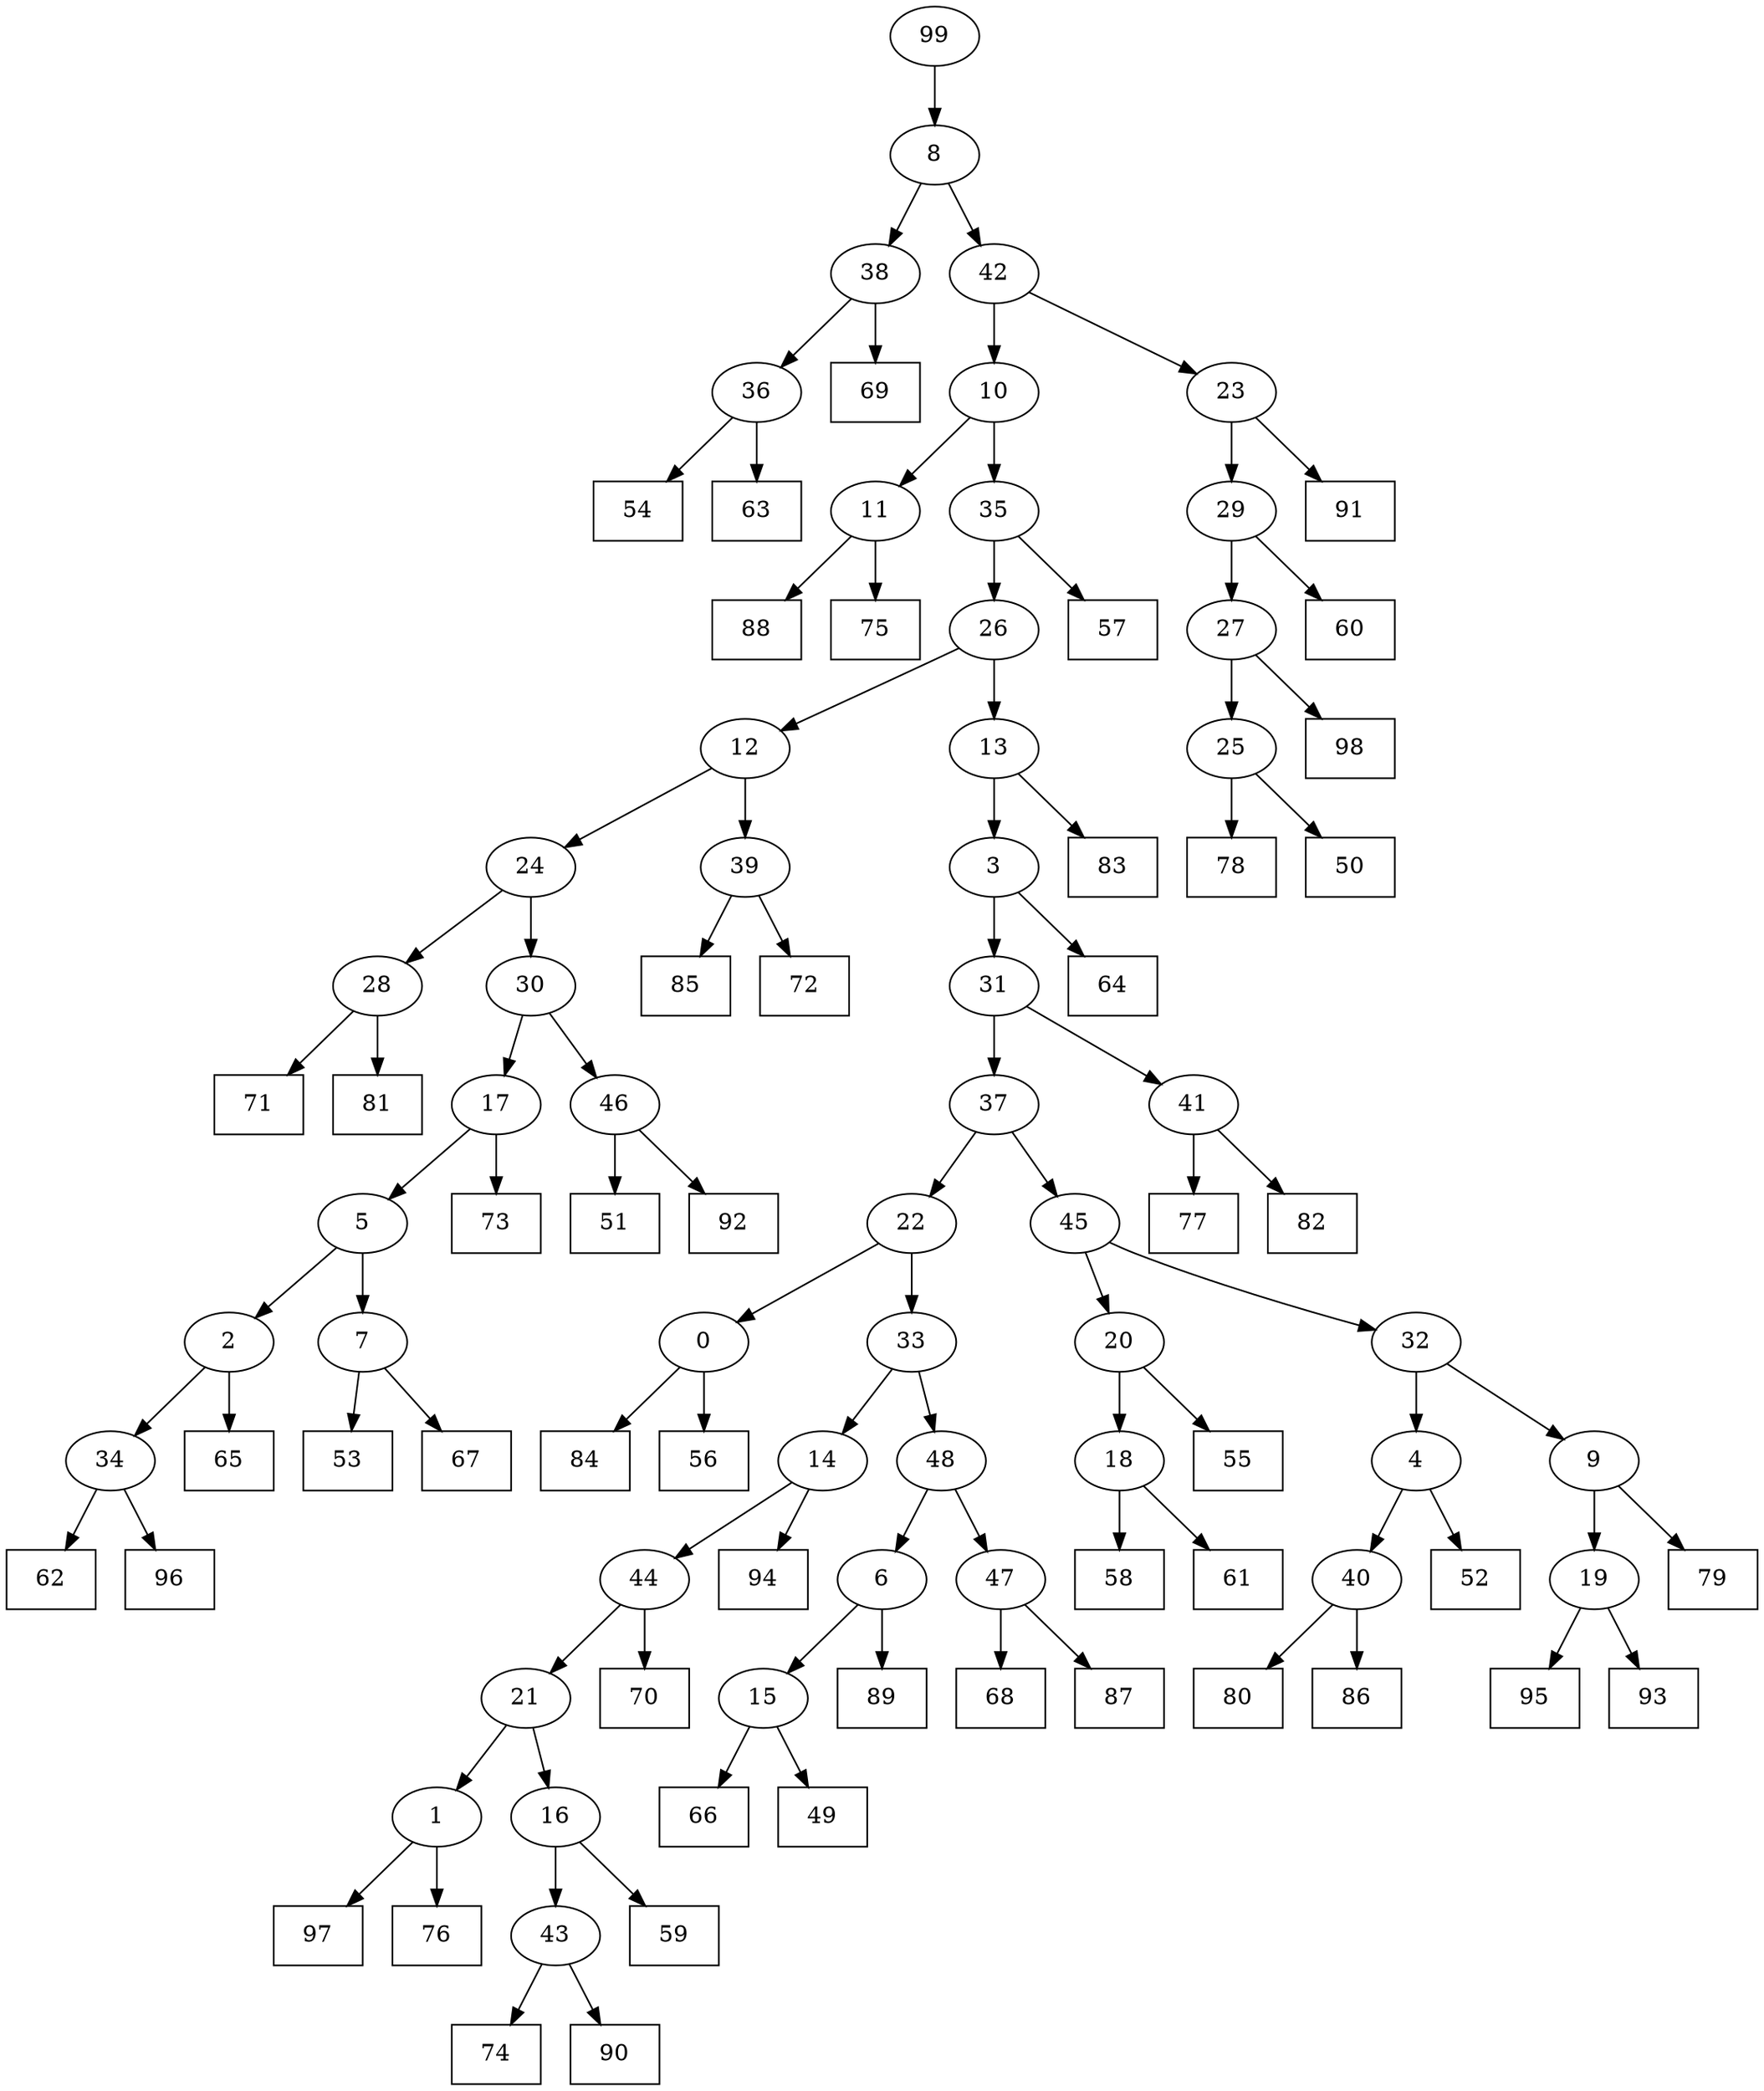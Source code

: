 digraph G {
0[label="0"];
1[label="1"];
2[label="2"];
3[label="3"];
4[label="4"];
5[label="5"];
6[label="6"];
7[label="7"];
8[label="8"];
9[label="9"];
10[label="10"];
11[label="11"];
12[label="12"];
13[label="13"];
14[label="14"];
15[label="15"];
16[label="16"];
17[label="17"];
18[label="18"];
19[label="19"];
20[label="20"];
21[label="21"];
22[label="22"];
23[label="23"];
24[label="24"];
25[label="25"];
26[label="26"];
27[label="27"];
28[label="28"];
29[label="29"];
30[label="30"];
31[label="31"];
32[label="32"];
33[label="33"];
34[label="34"];
35[label="35"];
36[label="36"];
37[label="37"];
38[label="38"];
39[label="39"];
40[label="40"];
41[label="41"];
42[label="42"];
43[label="43"];
44[label="44"];
45[label="45"];
46[label="46"];
47[label="47"];
48[label="48"];
49[shape=box,label="98"];
50[shape=box,label="51"];
51[shape=box,label="94"];
52[shape=box,label="80"];
53[shape=box,label="57"];
54[shape=box,label="58"];
55[shape=box,label="73"];
56[shape=box,label="60"];
57[shape=box,label="78"];
58[shape=box,label="83"];
59[shape=box,label="88"];
60[shape=box,label="79"];
61[shape=box,label="97"];
62[shape=box,label="68"];
63[shape=box,label="53"];
64[shape=box,label="87"];
65[shape=box,label="70"];
66[shape=box,label="84"];
67[shape=box,label="67"];
68[shape=box,label="95"];
69[shape=box,label="54"];
70[shape=box,label="59"];
71[shape=box,label="63"];
72[shape=box,label="56"];
73[shape=box,label="74"];
74[shape=box,label="62"];
75[shape=box,label="89"];
76[shape=box,label="85"];
77[shape=box,label="91"];
78[shape=box,label="72"];
79[shape=box,label="52"];
80[shape=box,label="76"];
81[shape=box,label="71"];
82[shape=box,label="69"];
83[shape=box,label="81"];
84[shape=box,label="77"];
85[shape=box,label="82"];
86[shape=box,label="64"];
87[shape=box,label="93"];
88[shape=box,label="66"];
89[shape=box,label="96"];
90[shape=box,label="55"];
91[shape=box,label="49"];
92[shape=box,label="86"];
93[shape=box,label="61"];
94[shape=box,label="65"];
95[shape=box,label="50"];
96[shape=box,label="90"];
97[shape=box,label="75"];
98[shape=box,label="92"];
99[label="99"];
16->70 ;
46->50 ;
15->88 ;
4->79 ;
36->69 ;
19->68 ;
27->49 ;
18->54 ;
3->86 ;
39->76 ;
43->96 ;
47->62 ;
20->90 ;
38->82 ;
14->44 ;
44->65 ;
48->47 ;
35->53 ;
42->10 ;
22->33 ;
37->22 ;
47->64 ;
43->73 ;
29->56 ;
1->61 ;
21->16 ;
16->43 ;
41->85 ;
31->37 ;
25->95 ;
0->72 ;
28->81 ;
27->25 ;
25->57 ;
17->55 ;
19->87 ;
5->7 ;
7->67 ;
33->14 ;
8->38 ;
1->80 ;
32->9 ;
9->60 ;
30->46 ;
46->98 ;
35->26 ;
26->12 ;
99->8 ;
11->59 ;
2->34 ;
34->74 ;
17->5 ;
36->71 ;
28->83 ;
3->31 ;
6->75 ;
8->42 ;
22->0 ;
0->66 ;
14->51 ;
33->48 ;
48->6 ;
23->77 ;
37->45 ;
45->20 ;
34->89 ;
6->15 ;
15->91 ;
30->17 ;
31->41 ;
20->18 ;
18->93 ;
13->58 ;
10->11 ;
11->97 ;
38->36 ;
45->32 ;
24->30 ;
26->13 ;
13->3 ;
10->35 ;
40->52 ;
4->40 ;
40->92 ;
9->19 ;
7->63 ;
44->21 ;
21->1 ;
42->23 ;
23->29 ;
29->27 ;
41->84 ;
12->24 ;
24->28 ;
32->4 ;
39->78 ;
12->39 ;
5->2 ;
2->94 ;
}

